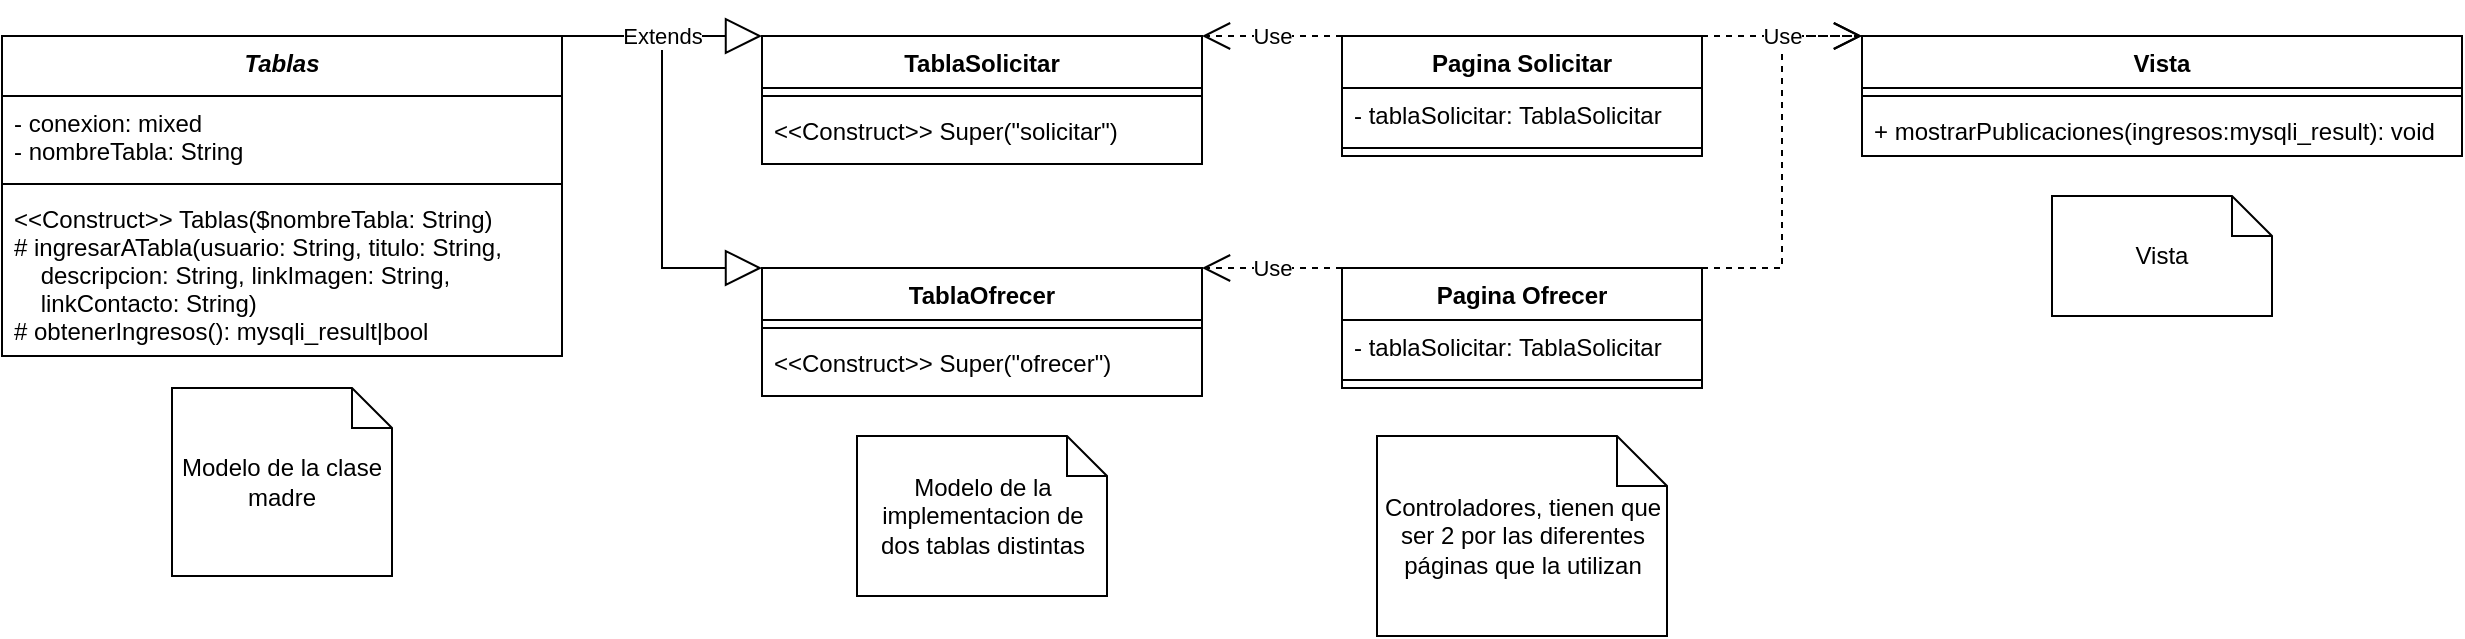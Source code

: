 <mxfile version="15.5.8" type="device"><diagram id="ZoRig_j0J8G6KY_PFSR2" name="Page-1"><mxGraphModel dx="1237" dy="548" grid="1" gridSize="10" guides="1" tooltips="1" connect="1" arrows="1" fold="1" page="1" pageScale="1" pageWidth="850" pageHeight="1100" math="0" shadow="0"><root><mxCell id="0"/><mxCell id="1" parent="0"/><mxCell id="exVwyuaEG7AoW90QACmn-1" value="Tablas" style="swimlane;fontStyle=3;align=center;verticalAlign=top;childLayout=stackLayout;horizontal=1;startSize=30;horizontalStack=0;resizeParent=1;resizeParentMax=0;resizeLast=0;collapsible=1;marginBottom=0;" vertex="1" parent="1"><mxGeometry x="70" y="120" width="280" height="160" as="geometry"/></mxCell><mxCell id="exVwyuaEG7AoW90QACmn-2" value="- conexion: mixed&#10;- nombreTabla: String" style="text;strokeColor=none;fillColor=none;align=left;verticalAlign=top;spacingLeft=4;spacingRight=4;overflow=hidden;rotatable=0;points=[[0,0.5],[1,0.5]];portConstraint=eastwest;" vertex="1" parent="exVwyuaEG7AoW90QACmn-1"><mxGeometry y="30" width="280" height="40" as="geometry"/></mxCell><mxCell id="exVwyuaEG7AoW90QACmn-3" value="" style="line;strokeWidth=1;fillColor=none;align=left;verticalAlign=middle;spacingTop=-1;spacingLeft=3;spacingRight=3;rotatable=0;labelPosition=right;points=[];portConstraint=eastwest;" vertex="1" parent="exVwyuaEG7AoW90QACmn-1"><mxGeometry y="70" width="280" height="8" as="geometry"/></mxCell><mxCell id="exVwyuaEG7AoW90QACmn-4" value="&lt;&lt;Construct&gt;&gt; Tablas($nombreTabla: String)&#10;# ingresarATabla(usuario: String, titulo: String, &#10;    descripcion: String, linkImagen: String, &#10;    linkContacto: String)&#10;# obtenerIngresos(): mysqli_result|bool" style="text;strokeColor=none;fillColor=none;align=left;verticalAlign=top;spacingLeft=4;spacingRight=4;overflow=hidden;rotatable=0;points=[[0,0.5],[1,0.5]];portConstraint=eastwest;" vertex="1" parent="exVwyuaEG7AoW90QACmn-1"><mxGeometry y="78" width="280" height="82" as="geometry"/></mxCell><mxCell id="exVwyuaEG7AoW90QACmn-5" value="TablaSolicitar" style="swimlane;fontStyle=1;align=center;verticalAlign=top;childLayout=stackLayout;horizontal=1;startSize=26;horizontalStack=0;resizeParent=1;resizeParentMax=0;resizeLast=0;collapsible=1;marginBottom=0;" vertex="1" parent="1"><mxGeometry x="450" y="120" width="220" height="64" as="geometry"/></mxCell><mxCell id="exVwyuaEG7AoW90QACmn-7" value="" style="line;strokeWidth=1;fillColor=none;align=left;verticalAlign=middle;spacingTop=-1;spacingLeft=3;spacingRight=3;rotatable=0;labelPosition=right;points=[];portConstraint=eastwest;" vertex="1" parent="exVwyuaEG7AoW90QACmn-5"><mxGeometry y="26" width="220" height="8" as="geometry"/></mxCell><mxCell id="exVwyuaEG7AoW90QACmn-8" value="&lt;&lt;Construct&gt;&gt; Super(&quot;solicitar&quot;)" style="text;strokeColor=none;fillColor=none;align=left;verticalAlign=top;spacingLeft=4;spacingRight=4;overflow=hidden;rotatable=0;points=[[0,0.5],[1,0.5]];portConstraint=eastwest;" vertex="1" parent="exVwyuaEG7AoW90QACmn-5"><mxGeometry y="34" width="220" height="30" as="geometry"/></mxCell><mxCell id="exVwyuaEG7AoW90QACmn-9" value="TablaOfrecer" style="swimlane;fontStyle=1;align=center;verticalAlign=top;childLayout=stackLayout;horizontal=1;startSize=26;horizontalStack=0;resizeParent=1;resizeParentMax=0;resizeLast=0;collapsible=1;marginBottom=0;" vertex="1" parent="1"><mxGeometry x="450" y="236" width="220" height="64" as="geometry"/></mxCell><mxCell id="exVwyuaEG7AoW90QACmn-10" value="" style="line;strokeWidth=1;fillColor=none;align=left;verticalAlign=middle;spacingTop=-1;spacingLeft=3;spacingRight=3;rotatable=0;labelPosition=right;points=[];portConstraint=eastwest;" vertex="1" parent="exVwyuaEG7AoW90QACmn-9"><mxGeometry y="26" width="220" height="8" as="geometry"/></mxCell><mxCell id="exVwyuaEG7AoW90QACmn-11" value="&lt;&lt;Construct&gt;&gt; Super(&quot;ofrecer&quot;)" style="text;strokeColor=none;fillColor=none;align=left;verticalAlign=top;spacingLeft=4;spacingRight=4;overflow=hidden;rotatable=0;points=[[0,0.5],[1,0.5]];portConstraint=eastwest;" vertex="1" parent="exVwyuaEG7AoW90QACmn-9"><mxGeometry y="34" width="220" height="30" as="geometry"/></mxCell><mxCell id="exVwyuaEG7AoW90QACmn-12" value="" style="endArrow=block;endSize=16;endFill=0;html=1;rounded=0;exitX=1;exitY=0;exitDx=0;exitDy=0;entryX=0;entryY=0;entryDx=0;entryDy=0;" edge="1" parent="1" source="exVwyuaEG7AoW90QACmn-1" target="exVwyuaEG7AoW90QACmn-5"><mxGeometry width="160" relative="1" as="geometry"><mxPoint x="460" y="340" as="sourcePoint"/><mxPoint x="620" y="340" as="targetPoint"/></mxGeometry></mxCell><mxCell id="exVwyuaEG7AoW90QACmn-13" value="Extends" style="endArrow=block;endSize=16;endFill=0;html=1;rounded=0;exitX=1;exitY=0;exitDx=0;exitDy=0;entryX=0;entryY=0;entryDx=0;entryDy=0;" edge="1" parent="1" source="exVwyuaEG7AoW90QACmn-1" target="exVwyuaEG7AoW90QACmn-9"><mxGeometry x="-0.537" width="160" relative="1" as="geometry"><mxPoint x="380" y="390" as="sourcePoint"/><mxPoint x="540" y="390" as="targetPoint"/><Array as="points"><mxPoint x="400" y="120"/><mxPoint x="400" y="236"/></Array><mxPoint as="offset"/></mxGeometry></mxCell><mxCell id="exVwyuaEG7AoW90QACmn-14" value="Pagina Solicitar" style="swimlane;fontStyle=1;align=center;verticalAlign=top;childLayout=stackLayout;horizontal=1;startSize=26;horizontalStack=0;resizeParent=1;resizeParentMax=0;resizeLast=0;collapsible=1;marginBottom=0;" vertex="1" parent="1"><mxGeometry x="740" y="120" width="180" height="60" as="geometry"/></mxCell><mxCell id="exVwyuaEG7AoW90QACmn-15" value="- tablaSolicitar: TablaSolicitar" style="text;strokeColor=none;fillColor=none;align=left;verticalAlign=top;spacingLeft=4;spacingRight=4;overflow=hidden;rotatable=0;points=[[0,0.5],[1,0.5]];portConstraint=eastwest;" vertex="1" parent="exVwyuaEG7AoW90QACmn-14"><mxGeometry y="26" width="180" height="26" as="geometry"/></mxCell><mxCell id="exVwyuaEG7AoW90QACmn-16" value="" style="line;strokeWidth=1;fillColor=none;align=left;verticalAlign=middle;spacingTop=-1;spacingLeft=3;spacingRight=3;rotatable=0;labelPosition=right;points=[];portConstraint=eastwest;" vertex="1" parent="exVwyuaEG7AoW90QACmn-14"><mxGeometry y="52" width="180" height="8" as="geometry"/></mxCell><mxCell id="exVwyuaEG7AoW90QACmn-18" value="Pagina Ofrecer" style="swimlane;fontStyle=1;align=center;verticalAlign=top;childLayout=stackLayout;horizontal=1;startSize=26;horizontalStack=0;resizeParent=1;resizeParentMax=0;resizeLast=0;collapsible=1;marginBottom=0;" vertex="1" parent="1"><mxGeometry x="740" y="236" width="180" height="60" as="geometry"/></mxCell><mxCell id="exVwyuaEG7AoW90QACmn-19" value="- tablaSolicitar: TablaSolicitar" style="text;strokeColor=none;fillColor=none;align=left;verticalAlign=top;spacingLeft=4;spacingRight=4;overflow=hidden;rotatable=0;points=[[0,0.5],[1,0.5]];portConstraint=eastwest;" vertex="1" parent="exVwyuaEG7AoW90QACmn-18"><mxGeometry y="26" width="180" height="26" as="geometry"/></mxCell><mxCell id="exVwyuaEG7AoW90QACmn-20" value="" style="line;strokeWidth=1;fillColor=none;align=left;verticalAlign=middle;spacingTop=-1;spacingLeft=3;spacingRight=3;rotatable=0;labelPosition=right;points=[];portConstraint=eastwest;" vertex="1" parent="exVwyuaEG7AoW90QACmn-18"><mxGeometry y="52" width="180" height="8" as="geometry"/></mxCell><mxCell id="exVwyuaEG7AoW90QACmn-23" value="Vista" style="swimlane;fontStyle=1;align=center;verticalAlign=top;childLayout=stackLayout;horizontal=1;startSize=26;horizontalStack=0;resizeParent=1;resizeParentMax=0;resizeLast=0;collapsible=1;marginBottom=0;" vertex="1" parent="1"><mxGeometry x="1000" y="120" width="300" height="60" as="geometry"/></mxCell><mxCell id="exVwyuaEG7AoW90QACmn-25" value="" style="line;strokeWidth=1;fillColor=none;align=left;verticalAlign=middle;spacingTop=-1;spacingLeft=3;spacingRight=3;rotatable=0;labelPosition=right;points=[];portConstraint=eastwest;" vertex="1" parent="exVwyuaEG7AoW90QACmn-23"><mxGeometry y="26" width="300" height="8" as="geometry"/></mxCell><mxCell id="exVwyuaEG7AoW90QACmn-26" value="+ mostrarPublicaciones(ingresos:mysqli_result): void" style="text;strokeColor=none;fillColor=none;align=left;verticalAlign=top;spacingLeft=4;spacingRight=4;overflow=hidden;rotatable=0;points=[[0,0.5],[1,0.5]];portConstraint=eastwest;" vertex="1" parent="exVwyuaEG7AoW90QACmn-23"><mxGeometry y="34" width="300" height="26" as="geometry"/></mxCell><mxCell id="exVwyuaEG7AoW90QACmn-27" value="Use" style="endArrow=open;endSize=12;dashed=1;html=1;rounded=0;exitX=0;exitY=0;exitDx=0;exitDy=0;entryX=1;entryY=0;entryDx=0;entryDy=0;" edge="1" parent="1" source="exVwyuaEG7AoW90QACmn-18" target="exVwyuaEG7AoW90QACmn-9"><mxGeometry width="160" relative="1" as="geometry"><mxPoint x="720" y="350" as="sourcePoint"/><mxPoint x="880" y="350" as="targetPoint"/></mxGeometry></mxCell><mxCell id="exVwyuaEG7AoW90QACmn-28" value="Use" style="endArrow=open;endSize=12;dashed=1;html=1;rounded=0;exitX=0;exitY=0;exitDx=0;exitDy=0;entryX=1;entryY=0;entryDx=0;entryDy=0;" edge="1" parent="1" source="exVwyuaEG7AoW90QACmn-14" target="exVwyuaEG7AoW90QACmn-5"><mxGeometry width="160" relative="1" as="geometry"><mxPoint x="710" y="50" as="sourcePoint"/><mxPoint x="870" y="50" as="targetPoint"/></mxGeometry></mxCell><mxCell id="exVwyuaEG7AoW90QACmn-29" value="" style="endArrow=open;endSize=12;dashed=1;html=1;rounded=0;exitX=1;exitY=0;exitDx=0;exitDy=0;entryX=0;entryY=0;entryDx=0;entryDy=0;" edge="1" parent="1" source="exVwyuaEG7AoW90QACmn-14" target="exVwyuaEG7AoW90QACmn-23"><mxGeometry width="160" relative="1" as="geometry"><mxPoint x="1030" y="240" as="sourcePoint"/><mxPoint x="1190" y="240" as="targetPoint"/></mxGeometry></mxCell><mxCell id="exVwyuaEG7AoW90QACmn-30" value="Use" style="endArrow=open;endSize=12;dashed=1;html=1;rounded=0;exitX=1;exitY=0;exitDx=0;exitDy=0;entryX=0;entryY=0;entryDx=0;entryDy=0;" edge="1" parent="1" source="exVwyuaEG7AoW90QACmn-18" target="exVwyuaEG7AoW90QACmn-23"><mxGeometry x="0.592" width="160" relative="1" as="geometry"><mxPoint x="1060" y="270" as="sourcePoint"/><mxPoint x="1220" y="270" as="targetPoint"/><Array as="points"><mxPoint x="960" y="236"/><mxPoint x="960" y="120"/></Array><mxPoint as="offset"/></mxGeometry></mxCell><mxCell id="exVwyuaEG7AoW90QACmn-31" value="Controladores, tienen que ser 2 por las diferentes páginas que la utilizan" style="shape=note;size=25;whiteSpace=wrap;html=1;" vertex="1" parent="1"><mxGeometry x="757.5" y="320" width="145" height="100" as="geometry"/></mxCell><mxCell id="exVwyuaEG7AoW90QACmn-32" value="Modelo de la clase madre" style="shape=note;size=20;whiteSpace=wrap;html=1;" vertex="1" parent="1"><mxGeometry x="155" y="296" width="110" height="94" as="geometry"/></mxCell><mxCell id="exVwyuaEG7AoW90QACmn-34" value="Vista" style="shape=note;size=20;whiteSpace=wrap;html=1;" vertex="1" parent="1"><mxGeometry x="1095" y="200" width="110" height="60" as="geometry"/></mxCell><mxCell id="exVwyuaEG7AoW90QACmn-35" value="Modelo de la implementacion de dos tablas distintas" style="shape=note;size=20;whiteSpace=wrap;html=1;" vertex="1" parent="1"><mxGeometry x="497.5" y="320" width="125" height="80" as="geometry"/></mxCell></root></mxGraphModel></diagram></mxfile>